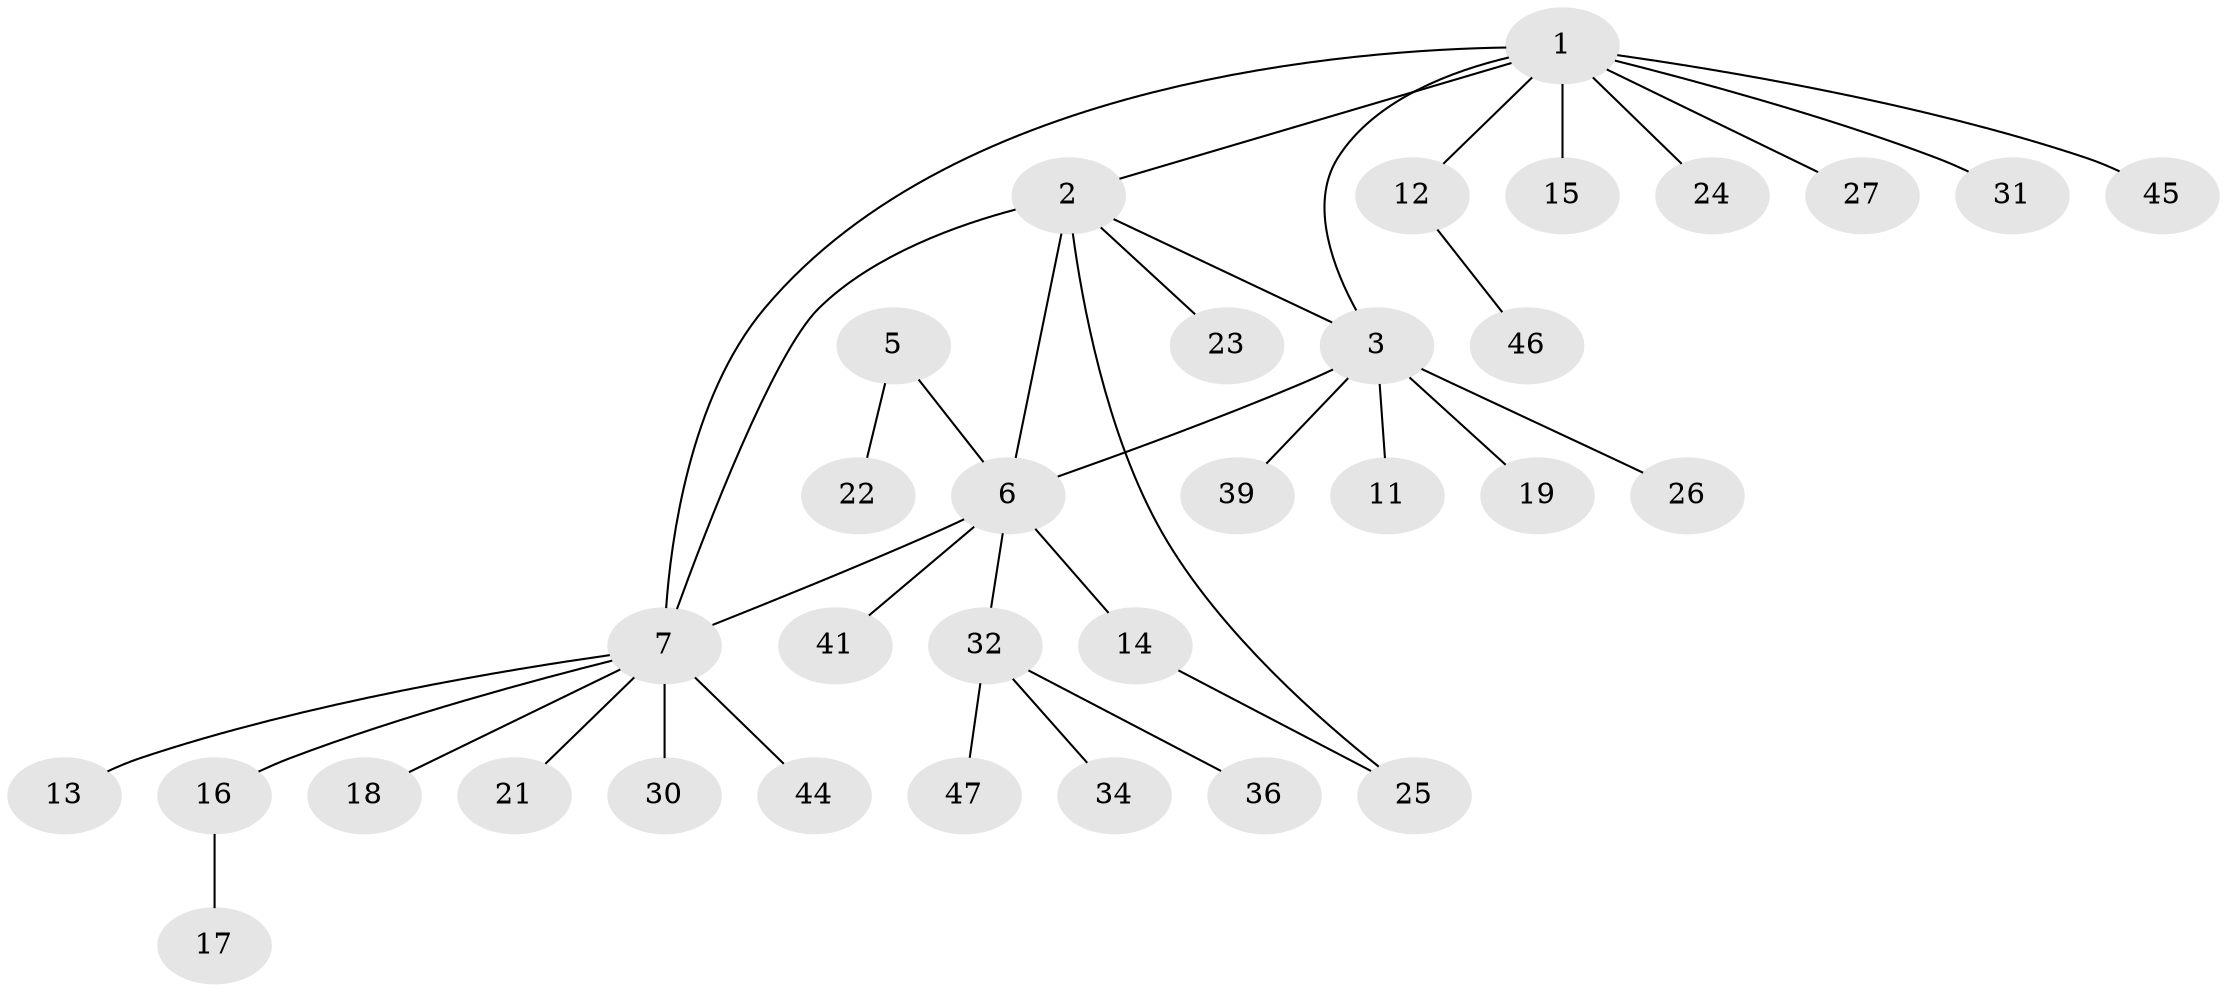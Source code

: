 // original degree distribution, {6: 0.0625, 5: 0.0625, 3: 0.0625, 4: 0.0625, 8: 0.020833333333333332, 1: 0.5, 2: 0.22916666666666666}
// Generated by graph-tools (version 1.1) at 2025/11/02/27/25 16:11:31]
// undirected, 33 vertices, 37 edges
graph export_dot {
graph [start="1"]
  node [color=gray90,style=filled];
  1 [super="+4"];
  2 [super="+10"];
  3 [super="+20"];
  5 [super="+29"];
  6 [super="+9"];
  7 [super="+8"];
  11;
  12 [super="+43"];
  13;
  14;
  15;
  16 [super="+40"];
  17;
  18;
  19 [super="+28"];
  21;
  22;
  23 [super="+42"];
  24 [super="+48"];
  25 [super="+38"];
  26;
  27 [super="+35"];
  30;
  31 [super="+37"];
  32 [super="+33"];
  34;
  36;
  39;
  41;
  44;
  45;
  46;
  47;
  1 -- 2;
  1 -- 12;
  1 -- 27;
  1 -- 31;
  1 -- 45;
  1 -- 3;
  1 -- 7;
  1 -- 24;
  1 -- 15;
  2 -- 6 [weight=2];
  2 -- 7 [weight=2];
  2 -- 3;
  2 -- 23;
  2 -- 25;
  3 -- 6;
  3 -- 11;
  3 -- 19;
  3 -- 26;
  3 -- 39;
  5 -- 6;
  5 -- 22;
  6 -- 7;
  6 -- 14;
  6 -- 32;
  6 -- 41;
  7 -- 44;
  7 -- 13;
  7 -- 16;
  7 -- 18;
  7 -- 21;
  7 -- 30;
  12 -- 46;
  14 -- 25;
  16 -- 17;
  32 -- 34;
  32 -- 36;
  32 -- 47;
}
